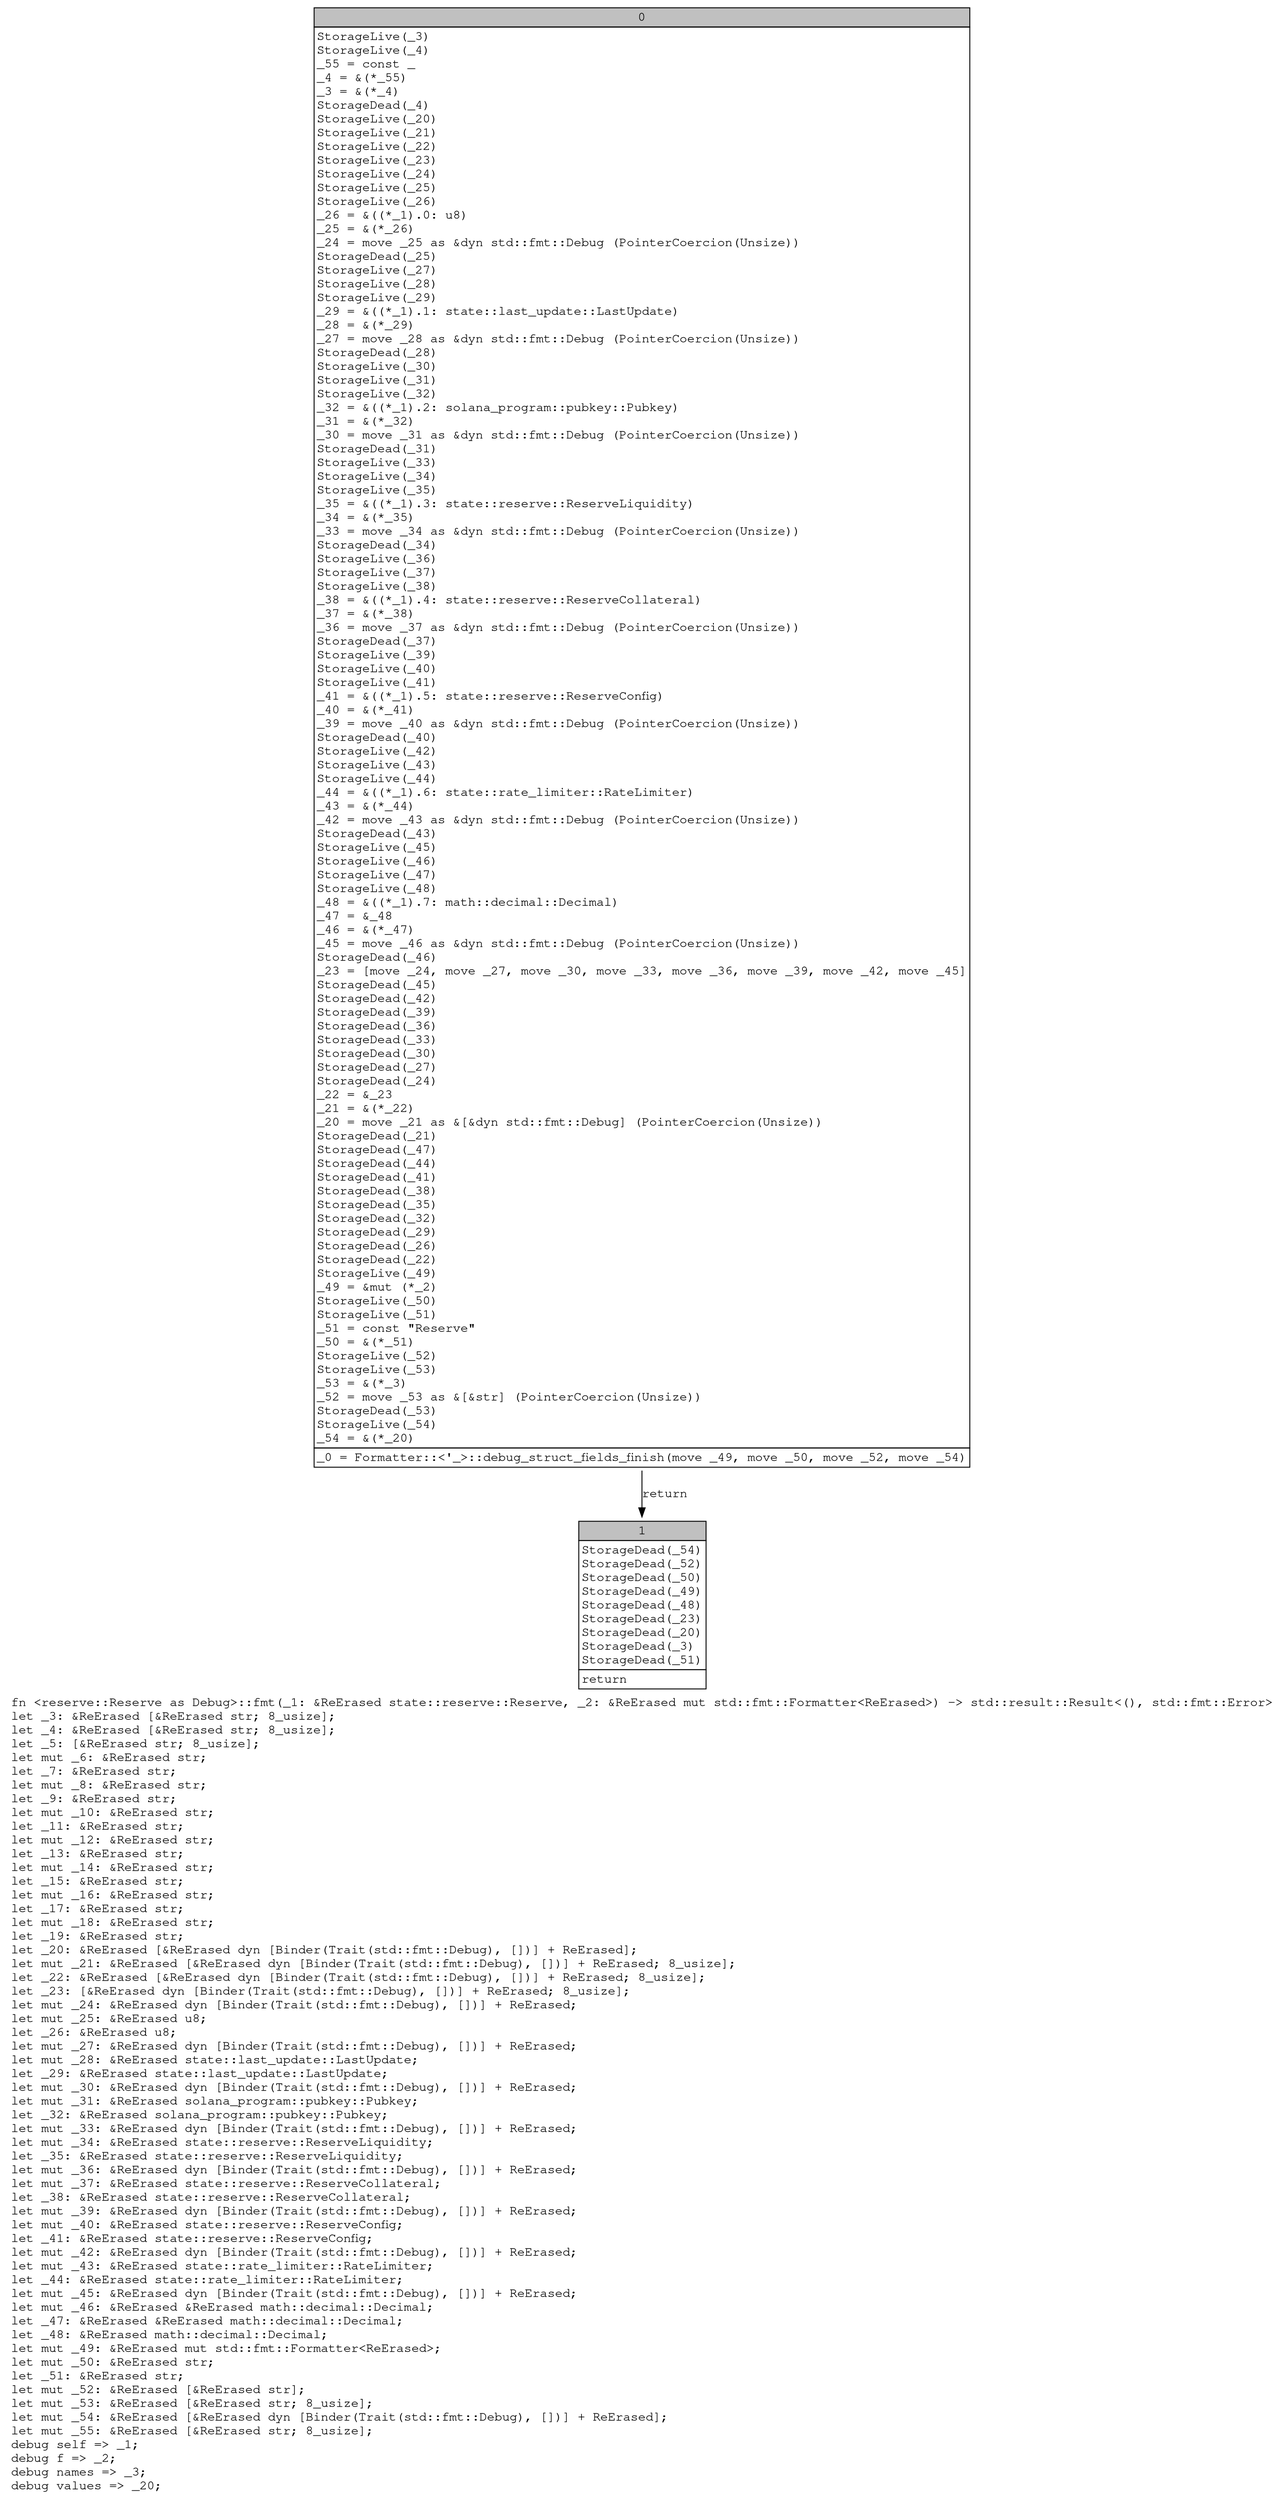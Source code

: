 digraph Mir_0_2262 {
    graph [fontname="Courier, monospace"];
    node [fontname="Courier, monospace"];
    edge [fontname="Courier, monospace"];
    label=<fn &lt;reserve::Reserve as Debug&gt;::fmt(_1: &amp;ReErased state::reserve::Reserve, _2: &amp;ReErased mut std::fmt::Formatter&lt;ReErased&gt;) -&gt; std::result::Result&lt;(), std::fmt::Error&gt;<br align="left"/>let _3: &amp;ReErased [&amp;ReErased str; 8_usize];<br align="left"/>let _4: &amp;ReErased [&amp;ReErased str; 8_usize];<br align="left"/>let _5: [&amp;ReErased str; 8_usize];<br align="left"/>let mut _6: &amp;ReErased str;<br align="left"/>let _7: &amp;ReErased str;<br align="left"/>let mut _8: &amp;ReErased str;<br align="left"/>let _9: &amp;ReErased str;<br align="left"/>let mut _10: &amp;ReErased str;<br align="left"/>let _11: &amp;ReErased str;<br align="left"/>let mut _12: &amp;ReErased str;<br align="left"/>let _13: &amp;ReErased str;<br align="left"/>let mut _14: &amp;ReErased str;<br align="left"/>let _15: &amp;ReErased str;<br align="left"/>let mut _16: &amp;ReErased str;<br align="left"/>let _17: &amp;ReErased str;<br align="left"/>let mut _18: &amp;ReErased str;<br align="left"/>let _19: &amp;ReErased str;<br align="left"/>let _20: &amp;ReErased [&amp;ReErased dyn [Binder(Trait(std::fmt::Debug), [])] + ReErased];<br align="left"/>let mut _21: &amp;ReErased [&amp;ReErased dyn [Binder(Trait(std::fmt::Debug), [])] + ReErased; 8_usize];<br align="left"/>let _22: &amp;ReErased [&amp;ReErased dyn [Binder(Trait(std::fmt::Debug), [])] + ReErased; 8_usize];<br align="left"/>let _23: [&amp;ReErased dyn [Binder(Trait(std::fmt::Debug), [])] + ReErased; 8_usize];<br align="left"/>let mut _24: &amp;ReErased dyn [Binder(Trait(std::fmt::Debug), [])] + ReErased;<br align="left"/>let mut _25: &amp;ReErased u8;<br align="left"/>let _26: &amp;ReErased u8;<br align="left"/>let mut _27: &amp;ReErased dyn [Binder(Trait(std::fmt::Debug), [])] + ReErased;<br align="left"/>let mut _28: &amp;ReErased state::last_update::LastUpdate;<br align="left"/>let _29: &amp;ReErased state::last_update::LastUpdate;<br align="left"/>let mut _30: &amp;ReErased dyn [Binder(Trait(std::fmt::Debug), [])] + ReErased;<br align="left"/>let mut _31: &amp;ReErased solana_program::pubkey::Pubkey;<br align="left"/>let _32: &amp;ReErased solana_program::pubkey::Pubkey;<br align="left"/>let mut _33: &amp;ReErased dyn [Binder(Trait(std::fmt::Debug), [])] + ReErased;<br align="left"/>let mut _34: &amp;ReErased state::reserve::ReserveLiquidity;<br align="left"/>let _35: &amp;ReErased state::reserve::ReserveLiquidity;<br align="left"/>let mut _36: &amp;ReErased dyn [Binder(Trait(std::fmt::Debug), [])] + ReErased;<br align="left"/>let mut _37: &amp;ReErased state::reserve::ReserveCollateral;<br align="left"/>let _38: &amp;ReErased state::reserve::ReserveCollateral;<br align="left"/>let mut _39: &amp;ReErased dyn [Binder(Trait(std::fmt::Debug), [])] + ReErased;<br align="left"/>let mut _40: &amp;ReErased state::reserve::ReserveConfig;<br align="left"/>let _41: &amp;ReErased state::reserve::ReserveConfig;<br align="left"/>let mut _42: &amp;ReErased dyn [Binder(Trait(std::fmt::Debug), [])] + ReErased;<br align="left"/>let mut _43: &amp;ReErased state::rate_limiter::RateLimiter;<br align="left"/>let _44: &amp;ReErased state::rate_limiter::RateLimiter;<br align="left"/>let mut _45: &amp;ReErased dyn [Binder(Trait(std::fmt::Debug), [])] + ReErased;<br align="left"/>let mut _46: &amp;ReErased &amp;ReErased math::decimal::Decimal;<br align="left"/>let _47: &amp;ReErased &amp;ReErased math::decimal::Decimal;<br align="left"/>let _48: &amp;ReErased math::decimal::Decimal;<br align="left"/>let mut _49: &amp;ReErased mut std::fmt::Formatter&lt;ReErased&gt;;<br align="left"/>let mut _50: &amp;ReErased str;<br align="left"/>let _51: &amp;ReErased str;<br align="left"/>let mut _52: &amp;ReErased [&amp;ReErased str];<br align="left"/>let mut _53: &amp;ReErased [&amp;ReErased str; 8_usize];<br align="left"/>let mut _54: &amp;ReErased [&amp;ReErased dyn [Binder(Trait(std::fmt::Debug), [])] + ReErased];<br align="left"/>let mut _55: &amp;ReErased [&amp;ReErased str; 8_usize];<br align="left"/>debug self =&gt; _1;<br align="left"/>debug f =&gt; _2;<br align="left"/>debug names =&gt; _3;<br align="left"/>debug values =&gt; _20;<br align="left"/>>;
    bb0__0_2262 [shape="none", label=<<table border="0" cellborder="1" cellspacing="0"><tr><td bgcolor="gray" align="center" colspan="1">0</td></tr><tr><td align="left" balign="left">StorageLive(_3)<br/>StorageLive(_4)<br/>_55 = const _<br/>_4 = &amp;(*_55)<br/>_3 = &amp;(*_4)<br/>StorageDead(_4)<br/>StorageLive(_20)<br/>StorageLive(_21)<br/>StorageLive(_22)<br/>StorageLive(_23)<br/>StorageLive(_24)<br/>StorageLive(_25)<br/>StorageLive(_26)<br/>_26 = &amp;((*_1).0: u8)<br/>_25 = &amp;(*_26)<br/>_24 = move _25 as &amp;dyn std::fmt::Debug (PointerCoercion(Unsize))<br/>StorageDead(_25)<br/>StorageLive(_27)<br/>StorageLive(_28)<br/>StorageLive(_29)<br/>_29 = &amp;((*_1).1: state::last_update::LastUpdate)<br/>_28 = &amp;(*_29)<br/>_27 = move _28 as &amp;dyn std::fmt::Debug (PointerCoercion(Unsize))<br/>StorageDead(_28)<br/>StorageLive(_30)<br/>StorageLive(_31)<br/>StorageLive(_32)<br/>_32 = &amp;((*_1).2: solana_program::pubkey::Pubkey)<br/>_31 = &amp;(*_32)<br/>_30 = move _31 as &amp;dyn std::fmt::Debug (PointerCoercion(Unsize))<br/>StorageDead(_31)<br/>StorageLive(_33)<br/>StorageLive(_34)<br/>StorageLive(_35)<br/>_35 = &amp;((*_1).3: state::reserve::ReserveLiquidity)<br/>_34 = &amp;(*_35)<br/>_33 = move _34 as &amp;dyn std::fmt::Debug (PointerCoercion(Unsize))<br/>StorageDead(_34)<br/>StorageLive(_36)<br/>StorageLive(_37)<br/>StorageLive(_38)<br/>_38 = &amp;((*_1).4: state::reserve::ReserveCollateral)<br/>_37 = &amp;(*_38)<br/>_36 = move _37 as &amp;dyn std::fmt::Debug (PointerCoercion(Unsize))<br/>StorageDead(_37)<br/>StorageLive(_39)<br/>StorageLive(_40)<br/>StorageLive(_41)<br/>_41 = &amp;((*_1).5: state::reserve::ReserveConfig)<br/>_40 = &amp;(*_41)<br/>_39 = move _40 as &amp;dyn std::fmt::Debug (PointerCoercion(Unsize))<br/>StorageDead(_40)<br/>StorageLive(_42)<br/>StorageLive(_43)<br/>StorageLive(_44)<br/>_44 = &amp;((*_1).6: state::rate_limiter::RateLimiter)<br/>_43 = &amp;(*_44)<br/>_42 = move _43 as &amp;dyn std::fmt::Debug (PointerCoercion(Unsize))<br/>StorageDead(_43)<br/>StorageLive(_45)<br/>StorageLive(_46)<br/>StorageLive(_47)<br/>StorageLive(_48)<br/>_48 = &amp;((*_1).7: math::decimal::Decimal)<br/>_47 = &amp;_48<br/>_46 = &amp;(*_47)<br/>_45 = move _46 as &amp;dyn std::fmt::Debug (PointerCoercion(Unsize))<br/>StorageDead(_46)<br/>_23 = [move _24, move _27, move _30, move _33, move _36, move _39, move _42, move _45]<br/>StorageDead(_45)<br/>StorageDead(_42)<br/>StorageDead(_39)<br/>StorageDead(_36)<br/>StorageDead(_33)<br/>StorageDead(_30)<br/>StorageDead(_27)<br/>StorageDead(_24)<br/>_22 = &amp;_23<br/>_21 = &amp;(*_22)<br/>_20 = move _21 as &amp;[&amp;dyn std::fmt::Debug] (PointerCoercion(Unsize))<br/>StorageDead(_21)<br/>StorageDead(_47)<br/>StorageDead(_44)<br/>StorageDead(_41)<br/>StorageDead(_38)<br/>StorageDead(_35)<br/>StorageDead(_32)<br/>StorageDead(_29)<br/>StorageDead(_26)<br/>StorageDead(_22)<br/>StorageLive(_49)<br/>_49 = &amp;mut (*_2)<br/>StorageLive(_50)<br/>StorageLive(_51)<br/>_51 = const &quot;Reserve&quot;<br/>_50 = &amp;(*_51)<br/>StorageLive(_52)<br/>StorageLive(_53)<br/>_53 = &amp;(*_3)<br/>_52 = move _53 as &amp;[&amp;str] (PointerCoercion(Unsize))<br/>StorageDead(_53)<br/>StorageLive(_54)<br/>_54 = &amp;(*_20)<br/></td></tr><tr><td align="left">_0 = Formatter::&lt;'_&gt;::debug_struct_fields_finish(move _49, move _50, move _52, move _54)</td></tr></table>>];
    bb1__0_2262 [shape="none", label=<<table border="0" cellborder="1" cellspacing="0"><tr><td bgcolor="gray" align="center" colspan="1">1</td></tr><tr><td align="left" balign="left">StorageDead(_54)<br/>StorageDead(_52)<br/>StorageDead(_50)<br/>StorageDead(_49)<br/>StorageDead(_48)<br/>StorageDead(_23)<br/>StorageDead(_20)<br/>StorageDead(_3)<br/>StorageDead(_51)<br/></td></tr><tr><td align="left">return</td></tr></table>>];
    bb0__0_2262 -> bb1__0_2262 [label="return"];
}
